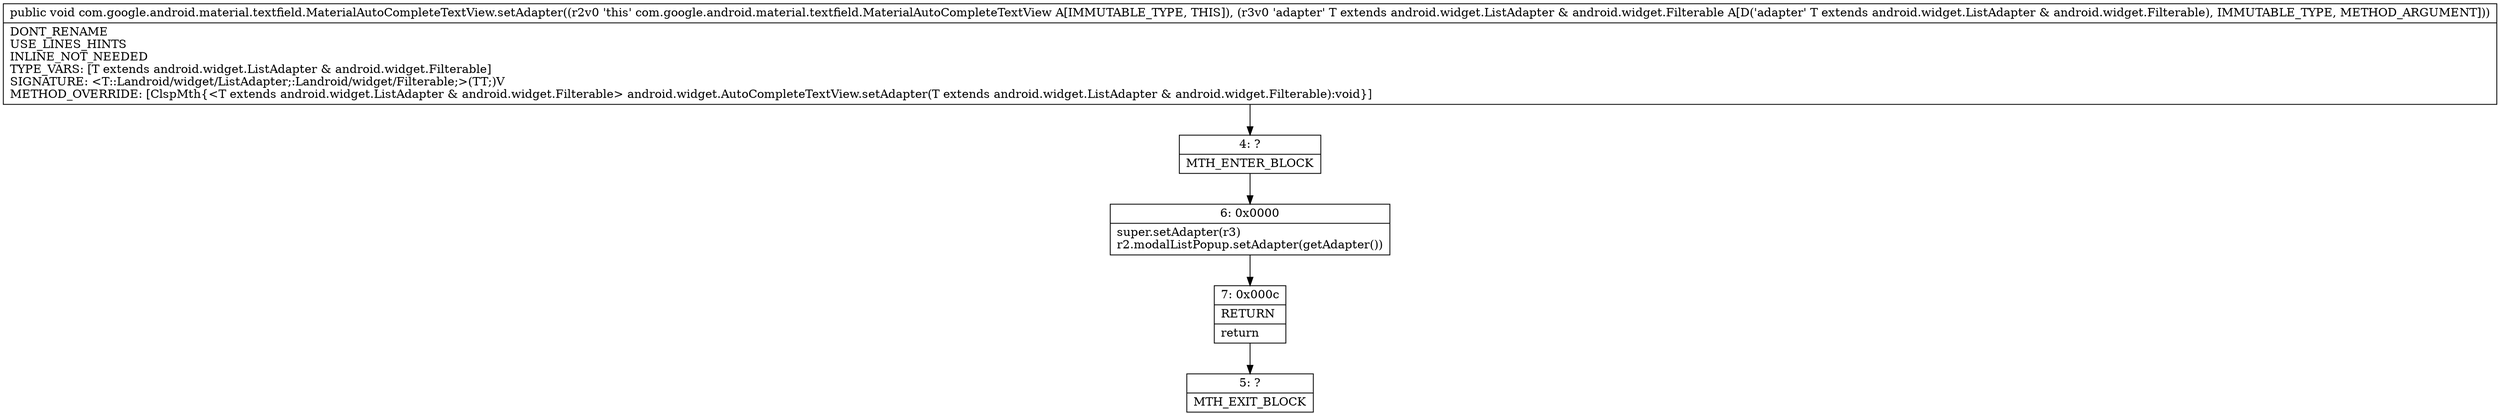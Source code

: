 digraph "CFG forcom.google.android.material.textfield.MaterialAutoCompleteTextView.setAdapter(Landroid\/widget\/ListAdapter;)V" {
Node_4 [shape=record,label="{4\:\ ?|MTH_ENTER_BLOCK\l}"];
Node_6 [shape=record,label="{6\:\ 0x0000|super.setAdapter(r3)\lr2.modalListPopup.setAdapter(getAdapter())\l}"];
Node_7 [shape=record,label="{7\:\ 0x000c|RETURN\l|return\l}"];
Node_5 [shape=record,label="{5\:\ ?|MTH_EXIT_BLOCK\l}"];
MethodNode[shape=record,label="{public void com.google.android.material.textfield.MaterialAutoCompleteTextView.setAdapter((r2v0 'this' com.google.android.material.textfield.MaterialAutoCompleteTextView A[IMMUTABLE_TYPE, THIS]), (r3v0 'adapter' T extends android.widget.ListAdapter & android.widget.Filterable A[D('adapter' T extends android.widget.ListAdapter & android.widget.Filterable), IMMUTABLE_TYPE, METHOD_ARGUMENT]))  | DONT_RENAME\lUSE_LINES_HINTS\lINLINE_NOT_NEEDED\lTYPE_VARS: [T extends android.widget.ListAdapter & android.widget.Filterable]\lSIGNATURE: \<T::Landroid\/widget\/ListAdapter;:Landroid\/widget\/Filterable;\>(TT;)V\lMETHOD_OVERRIDE: [ClspMth\{\<T extends android.widget.ListAdapter & android.widget.Filterable\> android.widget.AutoCompleteTextView.setAdapter(T extends android.widget.ListAdapter & android.widget.Filterable):void\}]\l}"];
MethodNode -> Node_4;Node_4 -> Node_6;
Node_6 -> Node_7;
Node_7 -> Node_5;
}


